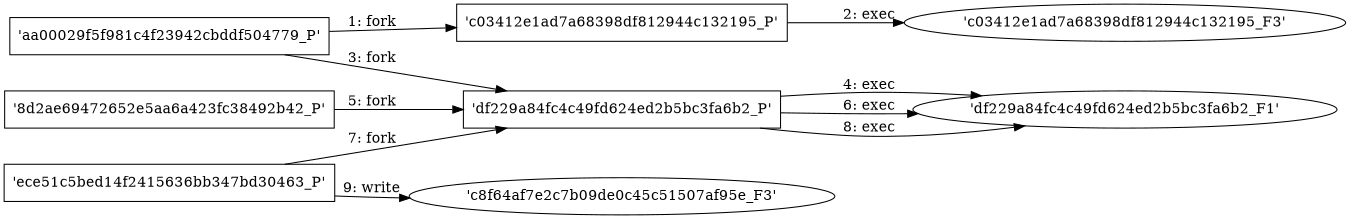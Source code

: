 digraph "D:\Learning\Paper\apt\基于CTI的攻击预警\Dataset\攻击图\ASGfromALLCTI\Ransom Payments are Fueling the Ransomware Scourge.dot" {
rankdir="LR"
size="9"
fixedsize="false"
splines="true"
nodesep=0.3
ranksep=0
fontsize=10
overlap="scalexy"
engine= "neato"
	"'aa00029f5f981c4f23942cbddf504779_P'" [node_type=Process shape=box]
	"'c03412e1ad7a68398df812944c132195_P'" [node_type=Process shape=box]
	"'aa00029f5f981c4f23942cbddf504779_P'" -> "'c03412e1ad7a68398df812944c132195_P'" [label="1: fork"]
	"'c03412e1ad7a68398df812944c132195_P'" [node_type=Process shape=box]
	"'c03412e1ad7a68398df812944c132195_F3'" [node_type=File shape=ellipse]
	"'c03412e1ad7a68398df812944c132195_P'" -> "'c03412e1ad7a68398df812944c132195_F3'" [label="2: exec"]
	"'aa00029f5f981c4f23942cbddf504779_P'" [node_type=Process shape=box]
	"'df229a84fc4c49fd624ed2b5bc3fa6b2_P'" [node_type=Process shape=box]
	"'aa00029f5f981c4f23942cbddf504779_P'" -> "'df229a84fc4c49fd624ed2b5bc3fa6b2_P'" [label="3: fork"]
	"'df229a84fc4c49fd624ed2b5bc3fa6b2_P'" [node_type=Process shape=box]
	"'df229a84fc4c49fd624ed2b5bc3fa6b2_F1'" [node_type=File shape=ellipse]
	"'df229a84fc4c49fd624ed2b5bc3fa6b2_P'" -> "'df229a84fc4c49fd624ed2b5bc3fa6b2_F1'" [label="4: exec"]
	"'8d2ae69472652e5aa6a423fc38492b42_P'" [node_type=Process shape=box]
	"'df229a84fc4c49fd624ed2b5bc3fa6b2_P'" [node_type=Process shape=box]
	"'8d2ae69472652e5aa6a423fc38492b42_P'" -> "'df229a84fc4c49fd624ed2b5bc3fa6b2_P'" [label="5: fork"]
	"'df229a84fc4c49fd624ed2b5bc3fa6b2_P'" [node_type=Process shape=box]
	"'df229a84fc4c49fd624ed2b5bc3fa6b2_F1'" [node_type=File shape=ellipse]
	"'df229a84fc4c49fd624ed2b5bc3fa6b2_P'" -> "'df229a84fc4c49fd624ed2b5bc3fa6b2_F1'" [label="6: exec"]
	"'ece51c5bed14f2415636bb347bd30463_P'" [node_type=Process shape=box]
	"'df229a84fc4c49fd624ed2b5bc3fa6b2_P'" [node_type=Process shape=box]
	"'ece51c5bed14f2415636bb347bd30463_P'" -> "'df229a84fc4c49fd624ed2b5bc3fa6b2_P'" [label="7: fork"]
	"'df229a84fc4c49fd624ed2b5bc3fa6b2_P'" [node_type=Process shape=box]
	"'df229a84fc4c49fd624ed2b5bc3fa6b2_F1'" [node_type=File shape=ellipse]
	"'df229a84fc4c49fd624ed2b5bc3fa6b2_P'" -> "'df229a84fc4c49fd624ed2b5bc3fa6b2_F1'" [label="8: exec"]
	"'c8f64af7e2c7b09de0c45c51507af95e_F3'" [node_type=file shape=ellipse]
	"'ece51c5bed14f2415636bb347bd30463_P'" [node_type=Process shape=box]
	"'ece51c5bed14f2415636bb347bd30463_P'" -> "'c8f64af7e2c7b09de0c45c51507af95e_F3'" [label="9: write"]
}

